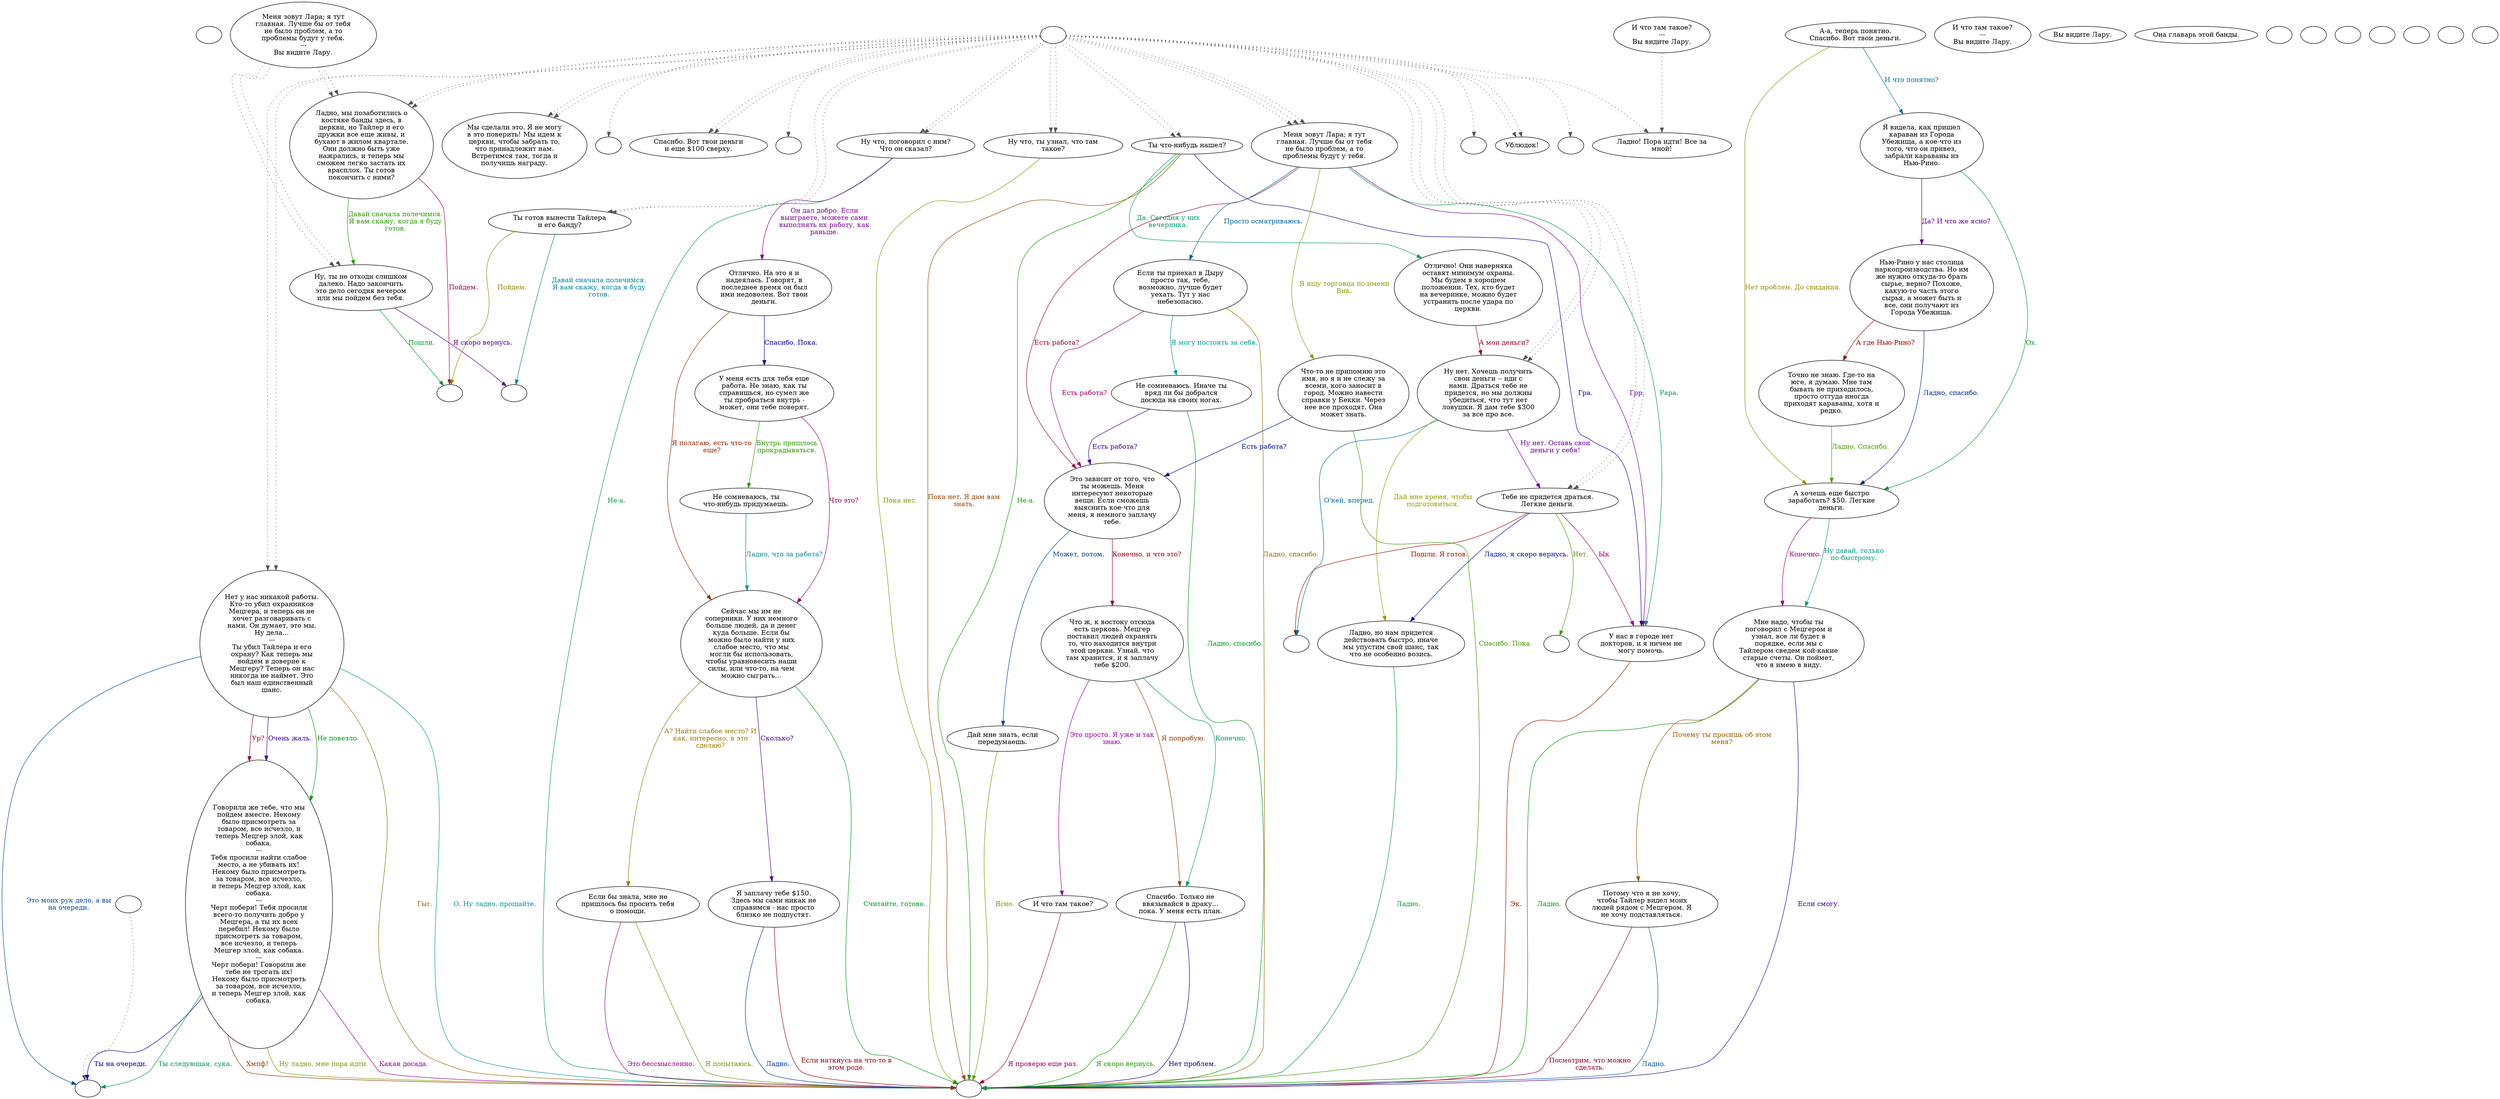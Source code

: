 digraph dcLara {
  "start" [style=filled       fillcolor="#FFFFFF"       color="#000000"]
  "start" [label=""]
  "critter_p_proc" [style=filled       fillcolor="#FFFFFF"       color="#000000"]
  "critter_p_proc" -> "Node040" [style=dotted color="#555555"]
  "critter_p_proc" -> "Node040" [style=dotted color="#555555"]
  "critter_p_proc" -> "Node044" [style=dotted color="#555555"]
  "critter_p_proc" -> "Node044" [style=dotted color="#555555"]
  "critter_p_proc" [label="Меня зовут Лара; я тут\nглавная. Лучше бы от тебя\nне было проблем, а то\nпроблемы будут у тебя.\n---\nВы видите Лару."]
  "pickup_p_proc" [style=filled       fillcolor="#FFFFFF"       color="#000000"]
  "pickup_p_proc" -> "Node998" [style=dotted color="#555555"]
  "pickup_p_proc" [label=""]
  "talk_p_proc" [style=filled       fillcolor="#FFFFFF"       color="#000000"]
  "talk_p_proc" -> "Node034" [style=dotted color="#555555"]
  "talk_p_proc" -> "Node033" [style=dotted color="#555555"]
  "talk_p_proc" -> "Node043" [style=dotted color="#555555"]
  "talk_p_proc" -> "Node043" [style=dotted color="#555555"]
  "talk_p_proc" -> "Node040" [style=dotted color="#555555"]
  "talk_p_proc" -> "Node040" [style=dotted color="#555555"]
  "talk_p_proc" -> "Node039" [style=dotted color="#555555"]
  "talk_p_proc" -> "Node034" [style=dotted color="#555555"]
  "talk_p_proc" -> "Node045" [style=dotted color="#555555"]
  "talk_p_proc" -> "Node045" [style=dotted color="#555555"]
  "talk_p_proc" -> "Node032" [style=dotted color="#555555"]
  "talk_p_proc" -> "Node035" [style=dotted color="#555555"]
  "talk_p_proc" -> "Node035" [style=dotted color="#555555"]
  "talk_p_proc" -> "Node031" [style=dotted color="#555555"]
  "talk_p_proc" -> "Node030" [style=dotted color="#555555"]
  "talk_p_proc" -> "Node030" [style=dotted color="#555555"]
  "talk_p_proc" -> "Node038" [style=dotted color="#555555"]
  "talk_p_proc" -> "Node036" [style=dotted color="#555555"]
  "talk_p_proc" -> "Node036" [style=dotted color="#555555"]
  "talk_p_proc" -> "Node028" [style=dotted color="#555555"]
  "talk_p_proc" -> "Node028" [style=dotted color="#555555"]
  "talk_p_proc" -> "Node026" [style=dotted color="#555555"]
  "talk_p_proc" -> "Node026" [style=dotted color="#555555"]
  "talk_p_proc" -> "Node019" [style=dotted color="#555555"]
  "talk_p_proc" -> "Node019" [style=dotted color="#555555"]
  "talk_p_proc" -> "Node018" [style=dotted color="#555555"]
  "talk_p_proc" -> "Node018" [style=dotted color="#555555"]
  "talk_p_proc" -> "Node001" [style=dotted color="#555555"]
  "talk_p_proc" -> "Node001" [style=dotted color="#555555"]
  "talk_p_proc" -> "Node001" [style=dotted color="#555555"]
  "talk_p_proc" [label=""]
  "destroy_p_proc" [style=filled       fillcolor="#FFFFFF"       color="#000000"]
  "destroy_p_proc" [label="И что там такое?\n---\nВы видите Лару."]
  "look_at_p_proc" [style=filled       fillcolor="#FFFFFF"       color="#000000"]
  "look_at_p_proc" [label="Вы видите Лару."]
  "description_p_proc" [style=filled       fillcolor="#FFFFFF"       color="#000000"]
  "description_p_proc" [label="Она главарь этой банды."]
  "use_skill_on_p_proc" [style=filled       fillcolor="#FFFFFF"       color="#000000"]
  "use_skill_on_p_proc" [label=""]
  "damage_p_proc" [style=filled       fillcolor="#FFFFFF"       color="#000000"]
  "damage_p_proc" [label=""]
  "map_enter_p_proc" [style=filled       fillcolor="#FFFFFF"       color="#000000"]
  "map_enter_p_proc" -> "Node039" [style=dotted color="#555555"]
  "map_enter_p_proc" [label="И что там такое?\n---\nВы видите Лару."]
  "map_exit_p_proc" [style=filled       fillcolor="#FFFFFF"       color="#000000"]
  "map_exit_p_proc" [label=""]
  "timed_event_p_proc" [style=filled       fillcolor="#FFFFFF"       color="#000000"]
  "timed_event_p_proc" [label=""]
  "map_update_p_proc" [style=filled       fillcolor="#FFFFFF"       color="#000000"]
  "map_update_p_proc" [label=""]
  "combat_p_proc" [style=filled       fillcolor="#FFFFFF"       color="#000000"]
  "combat_p_proc" [label=""]
  "push_p_proc" [style=filled       fillcolor="#FFFFFF"       color="#000000"]
  "push_p_proc" [label=""]
  "Node998" [style=filled       fillcolor="#FFFFFF"       color="#000000"]
  "Node998" [label=""]
  "Node999" [style=filled       fillcolor="#FFFFFF"       color="#000000"]
  "Node999" [label=""]
  "Node001" [style=filled       fillcolor="#FFFFFF"       color="#000000"]
  "Node001" [label="Меня зовут Лара; я тут\nглавная. Лучше бы от тебя\nне было проблем, а то\nпроблемы будут у тебя."]
  "Node001" -> "Node006" [label="Есть работа?" color="#990037" fontcolor="#990037"]
  "Node001" -> "Node004" [label="Просто осматриваюсь." color="#006499" fontcolor="#006499"]
  "Node001" -> "Node003" [label="Я ищу торговца по имени\nВик." color="#919900" fontcolor="#919900"]
  "Node001" -> "Node002" [label="Грр." color="#750099" fontcolor="#750099"]
  "Node001" -> "Node002" [label="Рара." color="#009948" fontcolor="#009948"]
  "Node002" [style=filled       fillcolor="#FFFFFF"       color="#000000"]
  "Node002" [label="У нас в городе нет\nдокторов, и я ничем не\nмогу помочь."]
  "Node002" -> "Node999" [label="Эк." color="#991C00" fontcolor="#991C00"]
  "Node003" [style=filled       fillcolor="#FFFFFF"       color="#000000"]
  "Node003" [label="Что-то не припомню это\nимя, но я и не слежу за\nвсеми, кого заносит в\nгород. Можно навести\nсправки у Бекки. Через\nнее все проходят. Она\nможет знать."]
  "Node003" -> "Node006" [label="Есть работа?" color="#001199" fontcolor="#001199"]
  "Node003" -> "Node999" [label="Спасибо. Пока." color="#3E9900" fontcolor="#3E9900"]
  "Node004" [style=filled       fillcolor="#FFFFFF"       color="#000000"]
  "Node004" [label="Если ты приехал в Дыру\nпросто так, тебе,\nвозможно, лучше будет\nуехать. Тут у нас\nнебезопасно."]
  "Node004" -> "Node006" [label="Есть работа?" color="#99006A" fontcolor="#99006A"]
  "Node004" -> "Node005" [label="Я могу постоять за себя." color="#009799" fontcolor="#009799"]
  "Node004" -> "Node999" [label="Ладно, спасибо." color="#996E00" fontcolor="#996E00"]
  "Node005" [style=filled       fillcolor="#FFFFFF"       color="#000000"]
  "Node005" [label="Не сомневаюсь. Иначе ты\nвряд ли бы добрался\nдосюда на своих ногах."]
  "Node005" -> "Node006" [label="Есть работа?" color="#420099" fontcolor="#420099"]
  "Node005" -> "Node999" [label="Ладно, спасибо." color="#009915" fontcolor="#009915"]
  "Node006" [style=filled       fillcolor="#FFFFFF"       color="#000000"]
  "Node006" [label="Это зависит от того, что\nты можешь. Меня\nинтересуют некоторые\nвещи. Если сможешь\nвыяснить кое-что для\nменя, я немного заплачу\nтебе."]
  "Node006" -> "Node008" [label="Конечно, и что это?" color="#990018" fontcolor="#990018"]
  "Node006" -> "Node007" [label="Может, потом." color="#004499" fontcolor="#004499"]
  "Node007" [style=filled       fillcolor="#FFFFFF"       color="#000000"]
  "Node007" [label="Дай мне знать, если\nпередумаешь."]
  "Node007" -> "Node999" [label="Ясно." color="#719900" fontcolor="#719900"]
  "Node008" [style=filled       fillcolor="#FFFFFF"       color="#000000"]
  "Node008" [label="Что ж, к востоку отсюда\nесть церковь. Мецгер\nпоставил людей охранять\nто, что находится внутри\nэтой церкви. Узнай, что\nтам хранится, и я заплачу\nтебе $200."]
  "Node008" -> "Node010" [label="Это просто. Я уже и так\nзнаю." color="#940099" fontcolor="#940099"]
  "Node008" -> "Node009" [label="Конечно." color="#009968" fontcolor="#009968"]
  "Node008" -> "Node009" [label="Я попробую." color="#993B00" fontcolor="#993B00"]
  "Node009" [style=filled       fillcolor="#FFFFFF"       color="#000000"]
  "Node009" [label="Спасибо. Только не\nввязывайся в драку...\nпока. У меня есть план."]
  "Node009" -> "Node999" [label="Нет проблем." color="#0E0099" fontcolor="#0E0099"]
  "Node009" -> "Node999" [label="Я скоро вернусь." color="#1E9900" fontcolor="#1E9900"]
  "Node010" [style=filled       fillcolor="#FFFFFF"       color="#000000"]
  "Node010" [label="И что там такое?"]
  "Node010" -> "Node999" [label="Я проверю еще раз." color="#99004B" fontcolor="#99004B"]
  "Node011" [style=filled       fillcolor="#FFFFFF"       color="#000000"]
  "Node011" [label="А-а, теперь понятно.\nСпасибо. Вот твои деньги."]
  "Node011" -> "Node012" [label="И что понятно?" color="#007799" fontcolor="#007799"]
  "Node011" -> "Node015" [label="Нет проблем. До свидания." color="#998E00" fontcolor="#998E00"]
  "Node012" [style=filled       fillcolor="#FFFFFF"       color="#000000"]
  "Node012" [label="Я видела, как пришел\nкараван из Города\nУбежища, а кое-что из\nтого, что он привез,\nзабрали караваны из\nНью-Рино."]
  "Node012" -> "Node013" [label="Да? И что же ясно?" color="#610099" fontcolor="#610099"]
  "Node012" -> "Node015" [label="Ох." color="#009935" fontcolor="#009935"]
  "Node013" [style=filled       fillcolor="#FFFFFF"       color="#000000"]
  "Node013" [label="Нью-Рино у нас столица\nнаркопроизводства. Но им\nже нужно откуда-то брать\nсырье, верно? Похоже,\nкакую-то часть этого\nсырья, а может быть и\nвсе, они получают из\nГорода Убежища."]
  "Node013" -> "Node014" [label="А где Нью-Рино?" color="#990800" fontcolor="#990800"]
  "Node013" -> "Node015" [label="Ладно, спасибо." color="#002599" fontcolor="#002599"]
  "Node014" [style=filled       fillcolor="#FFFFFF"       color="#000000"]
  "Node014" [label="Точно не знаю. Где-то на\nюге, я думаю. Мне там\nбывать не приходилось,\nпросто оттуда иногда\nприходят караваны, хотя и\nредко."]
  "Node014" -> "Node015" [label="Ладно. Спасибо." color="#519900" fontcolor="#519900"]
  "Node015" [style=filled       fillcolor="#FFFFFF"       color="#000000"]
  "Node015" [label="А хочешь еще быстро\nзаработать? $50. Легкие\nденьги."]
  "Node015" -> "Node016" [label="Конечно." color="#99007E" fontcolor="#99007E"]
  "Node015" -> "Node016" [label="Ну давай, только\nпо-быстрому." color="#009987" fontcolor="#009987"]
  "Node016" [style=filled       fillcolor="#FFFFFF"       color="#000000"]
  "Node016" [label="Мне надо, чтобы ты\nпоговорил с Мецгером и\nузнал, все ли будет в\nпорядке, если мы с\nТайлером сведем кой-какие\nстарые счеты. Он поймет,\nчто я имею в виду."]
  "Node016" -> "Node017" [label="Почему ты просишь об этом\nменя?" color="#995B00" fontcolor="#995B00"]
  "Node016" -> "Node999" [label="Если смогу." color="#2E0099" fontcolor="#2E0099"]
  "Node016" -> "Node999" [label="Ладно." color="#009901" fontcolor="#009901"]
  "Node017" [style=filled       fillcolor="#FFFFFF"       color="#000000"]
  "Node017" [label="Потому что я не хочу,\nчтобы Тайлер видел моих\nлюдей рядом с Мецгером. Я\nне хочу подставляться."]
  "Node017" -> "Node999" [label="Посмотрим, что можно\nсделать." color="#99002B" fontcolor="#99002B"]
  "Node017" -> "Node999" [label="Ладно." color="#005899" fontcolor="#005899"]
  "Node018" [style=filled       fillcolor="#FFFFFF"       color="#000000"]
  "Node018" [label="Ну что, ты узнал, что там\nтакое?"]
  "Node018" -> "Node999" [label="Пока нет." color="#849900" fontcolor="#849900"]
  "Node019" [style=filled       fillcolor="#FFFFFF"       color="#000000"]
  "Node019" [label="Ну что, поговорил с ним?\nЧто он сказал?"]
  "Node019" -> "Node020" [label="Он дал добро. Если\nвыиграете, можете сами\nвыполнять их работу, как\nраньше." color="#810099" fontcolor="#810099"]
  "Node019" -> "Node999" [label="Не-а." color="#009954" fontcolor="#009954"]
  "Node020" [style=filled       fillcolor="#FFFFFF"       color="#000000"]
  "Node020" [label="Отлично. На это я и\nнадеялась. Говорят, в\nпоследнее время он был\nими недоволен. Вот твои\nденьги."]
  "Node020" -> "Node023" [label="Я полагаю, есть что-то\nеще?" color="#992800" fontcolor="#992800"]
  "Node020" -> "Node021" [label="Спасибо. Пока." color="#000599" fontcolor="#000599"]
  "Node021" [style=filled       fillcolor="#FFFFFF"       color="#000000"]
  "Node021" [label="У меня есть для тебя еще\nработа. Не знаю, как ты\nсправишься, но сумел же\nты пробраться внутрь -\nможет, они тебе поверят."]
  "Node021" -> "Node022" [label="Внутрь пришлось\nпрокрадываться." color="#329900" fontcolor="#329900"]
  "Node021" -> "Node023" [label="Что это?" color="#99005E" fontcolor="#99005E"]
  "Node022" [style=filled       fillcolor="#FFFFFF"       color="#000000"]
  "Node022" [label="Не сомневаюсь, ты\nчто-нибудь придумаешь."]
  "Node022" -> "Node023" [label="Ладно, что за работа?" color="#008B99" fontcolor="#008B99"]
  "Node023" [style=filled       fillcolor="#FFFFFF"       color="#000000"]
  "Node023" [label="Сейчас мы им не\nсоперники. У них немного\nбольше людей, да и денег\nкуда больше. Если бы\nможно было найти у них\nслабое место, что мы\nмогли бы использовать,\nчтобы уравновесить наши\nсилы, или что-то, на чем\nможно сыграть..."]
  "Node023" -> "Node025" [label="А? Найти слабое место? И\nкак, интересно, я это\nсделаю?" color="#997A00" fontcolor="#997A00"]
  "Node023" -> "Node024" [label="Сколько?" color="#4E0099" fontcolor="#4E0099"]
  "Node023" -> "Node999" [label="Считайте, готово." color="#009921" fontcolor="#009921"]
  "Node024" [style=filled       fillcolor="#FFFFFF"       color="#000000"]
  "Node024" [label="Я заплачу тебе $150.\nЗдесь мы сами никак не\nсправимся - нас просто\nблизко не подпустят."]
  "Node024" -> "Node999" [label="Если наткнусь на что-то в\nэтом роде." color="#99000C" fontcolor="#99000C"]
  "Node024" -> "Node999" [label="Ладно." color="#003899" fontcolor="#003899"]
  "Node025" [style=filled       fillcolor="#FFFFFF"       color="#000000"]
  "Node025" [label="Если бы знала, мне не\nпришлось бы просить тебя\nо помощи."]
  "Node025" -> "Node999" [label="Я попытаюсь." color="#659900" fontcolor="#659900"]
  "Node025" -> "Node999" [label="Это бессмысленно." color="#990091" fontcolor="#990091"]
  "Node026" [style=filled       fillcolor="#FFFFFF"       color="#000000"]
  "Node026" [label="Ты что-нибудь нашел?"]
  "Node026" -> "Node027" [label="Да. Сегодня у них\nвечеринка." color="#009974" fontcolor="#009974"]
  "Node026" -> "Node999" [label="Пока нет. Я дам вам\nзнать." color="#994700" fontcolor="#994700"]
  "Node026" -> "Node002" [label="Гра." color="#1B0099" fontcolor="#1B0099"]
  "Node026" -> "Node999" [label="Не-а." color="#129900" fontcolor="#129900"]
  "Node027" [style=filled       fillcolor="#FFFFFF"       color="#000000"]
  "Node027" [label="Отлично! Они наверняка\nоставят минимум охраны.\nМы будем в хорошем\nположении. Тех, кто будет\nна вечеринке, можно будет\nустранить после удара по\nцеркви."]
  "Node027" -> "Node028" [label="А мои деньги?" color="#99003F" fontcolor="#99003F"]
  "Node028" [style=filled       fillcolor="#FFFFFF"       color="#000000"]
  "Node028" [label="Ну нет. Хочешь получить\nсвои деньги -- иди с\nнами. Драться тебе не\nпридется, но мы должны\nубедиться, что тут нет\nловушки. Я дам тебе $300\nза все про все."]
  "Node028" -> "Node990" [label="О'кей, вперед." color="#006B99" fontcolor="#006B99"]
  "Node028" -> "Node029" [label="Дай мне время, чтобы\nподготовиться." color="#989900" fontcolor="#989900"]
  "Node028" -> "Node030" [label="Ну нет. Оставь свои\nденьги у себя!" color="#6D0099" fontcolor="#6D0099"]
  "Node029" [style=filled       fillcolor="#FFFFFF"       color="#000000"]
  "Node029" [label="Ладно, но нам придется\nдействовать быстро, иначе\nмы упустим свой шанс, так\nчто не особенно возись."]
  "Node029" -> "Node999" [label="Ладно." color="#009941" fontcolor="#009941"]
  "Node030" [style=filled       fillcolor="#FFFFFF"       color="#000000"]
  "Node030" [label="Тебе не придется драться.\nЛегкие деньги."]
  "Node030" -> "Node990" [label="Пошли. Я готов." color="#991400" fontcolor="#991400"]
  "Node030" -> "Node029" [label="Ладно, я скоро вернусь." color="#001999" fontcolor="#001999"]
  "Node030" -> "Node989" [label="Нет." color="#459900" fontcolor="#459900"]
  "Node030" -> "Node002" [label="Ык" color="#990072" fontcolor="#990072"]
  "Node031" [style=filled       fillcolor="#FFFFFF"       color="#000000"]
  "Node031" [label=""]
  "Node032" [style=filled       fillcolor="#FFFFFF"       color="#000000"]
  "Node032" [label=""]
  "Node033" [style=filled       fillcolor="#FFFFFF"       color="#000000"]
  "Node033" [label=""]
  "Node034" [style=filled       fillcolor="#FFFFFF"       color="#000000"]
  "Node034" [label="Ублюдок!"]
  "Node035" [style=filled       fillcolor="#FFFFFF"       color="#000000"]
  "Node035" [label="Спасибо. Вот твои деньги\nи еще $100 сверху."]
  "Node036" [style=filled       fillcolor="#FFFFFF"       color="#000000"]
  "Node036" [label="Нет у нас никакой работы.\nКто-то убил охранников\nМецгера, и теперь он не\nхочет разговаривать с\nнами. Он думает, это мы.\nНу дела...\n---\nТы убил Тайлера и его\nохрану? Как теперь мы\nвойдем в доверие к\nМецгеру? Теперь он нас\nникогда не наймет. Это\nбыл наш единственный\nшанс."]
  "Node036" -> "Node999" [label="О. Ну ладно, прощайте." color="#009993" fontcolor="#009993"]
  "Node036" -> "Node999" [label="Гыг." color="#996700" fontcolor="#996700"]
  "Node036" -> "Node037" [label="Очень жаль." color="#3A0099" fontcolor="#3A0099"]
  "Node036" -> "Node037" [label="Не повезло." color="#00990E" fontcolor="#00990E"]
  "Node036" -> "Node037" [label="Ур?" color="#99001F" fontcolor="#99001F"]
  "Node036" -> "Node998" [label="Это моих рук дело, а вы\nна очереди." color="#004C99" fontcolor="#004C99"]
  "Node037" [style=filled       fillcolor="#FFFFFF"       color="#000000"]
  "Node037" [label="Говорили же тебе, что мы\nпойдем вместе. Некому\nбыло присмотреть за\nтоваром, все исчезло, и\nтеперь Мецгер злой, как\nсобака.\n---\nТебя просили найти слабое\nместо, а не убивать их!\nНекому было присмотреть\nза товаром, все исчезло,\nи теперь Мецгер злой, как\nсобака.\n---\nЧерт побери! Тебя просили\nвсего-то получить добро у\nМецгера, а ты их всех\nперебил! Некому было\nприсмотреть за товаром,\nвсе исчезло, и теперь\nМецгер злой, как собака.\n---\nЧерт побери! Говорили же\nтебе не трогать их!\nНекому было присмотреть\nза товаром, все исчезло,\nи теперь Мецгер злой, как\nсобака."]
  "Node037" -> "Node999" [label="Ну ладно, мне пора идти." color="#789900" fontcolor="#789900"]
  "Node037" -> "Node999" [label="Какая досада." color="#8D0099" fontcolor="#8D0099"]
  "Node037" -> "Node998" [label="Ты следующая, сука." color="#009960" fontcolor="#009960"]
  "Node037" -> "Node999" [label="Хмпф!" color="#993400" fontcolor="#993400"]
  "Node037" -> "Node998" [label="Ты на очереди." color="#070099" fontcolor="#070099"]
  "Node038" [style=filled       fillcolor="#FFFFFF"       color="#000000"]
  "Node038" [label=""]
  "Node039" [style=filled       fillcolor="#FFFFFF"       color="#000000"]
  "Node039" [label="Ладно! Пора идти! Все за\nмной!"]
  "Node040" [style=filled       fillcolor="#FFFFFF"       color="#000000"]
  "Node040" [label="Ладно, мы позаботились о\nкостяке банды здесь, в\nцеркви, но Тайлер и его\nдружки все еще живы, и\nбухают в жилом квартале.\nОни должно быть уже\nнажрались, и теперь мы\nсможем легко застать их\nврасплох. Ты готов\nпокончить с ними?"]
  "Node040" -> "Node044" [label="Давай сначала полечимся.\nЯ вам скажу, когда я буду\nготов." color="#269900" fontcolor="#269900"]
  "Node040" -> "Node042" [label="Пойдем." color="#990052" fontcolor="#990052"]
  "Node041" [style=filled       fillcolor="#FFFFFF"       color="#000000"]
  "Node041" [label=""]
  "Node042" [style=filled       fillcolor="#FFFFFF"       color="#000000"]
  "Node042" [label=""]
  "Node043" [style=filled       fillcolor="#FFFFFF"       color="#000000"]
  "Node043" [label="Ты готов вынести Тайлера\nи его банду?"]
  "Node043" -> "Node041" [label="Давай сначала полечимся.\nЯ вам скажу, когда я буду\nготов." color="#007F99" fontcolor="#007F99"]
  "Node043" -> "Node042" [label="Пойдем." color="#998600" fontcolor="#998600"]
  "Node044" [style=filled       fillcolor="#FFFFFF"       color="#000000"]
  "Node044" [label="Ну, ты не отходи слишком\nдалеко. Надо закончить\nэто дело сегодня вечером\nили мы пойдем без тебя."]
  "Node044" -> "Node041" [label="Я скоро вернусь." color="#5A0099" fontcolor="#5A0099"]
  "Node044" -> "Node042" [label="Пошли." color="#00992D" fontcolor="#00992D"]
  "Node045" [style=filled       fillcolor="#FFFFFF"       color="#000000"]
  "Node045" [label="Мы сделали это. Я не могу\nв это поверить! Мы идем к\nцеркви, чтобы забрать то,\nчто принадлежит нам.\nВстретимся там, тогда и\nполучишь награду."]
  "Node990" [style=filled       fillcolor="#FFFFFF"       color="#000000"]
  "Node990" [label=""]
  "Node989" [style=filled       fillcolor="#FFFFFF"       color="#000000"]
  "Node989" [label=""]
}